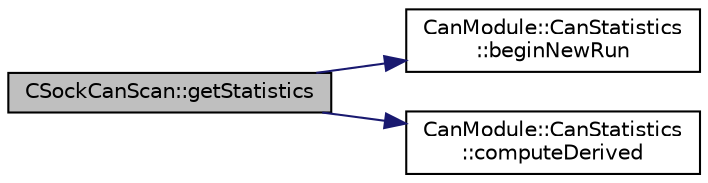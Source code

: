 digraph "CSockCanScan::getStatistics"
{
 // LATEX_PDF_SIZE
  edge [fontname="Helvetica",fontsize="10",labelfontname="Helvetica",labelfontsize="10"];
  node [fontname="Helvetica",fontsize="10",shape=record];
  rankdir="LR";
  Node1 [label="CSockCanScan::getStatistics",height=0.2,width=0.4,color="black", fillcolor="grey75", style="filled", fontcolor="black",tooltip=" "];
  Node1 -> Node2 [color="midnightblue",fontsize="10",style="solid"];
  Node2 [label="CanModule::CanStatistics\l::beginNewRun",height=0.2,width=0.4,color="black", fillcolor="white", style="filled",URL="$classCanModule_1_1CanStatistics.html#a85e6c87ce5285884a0272088178bb8f6",tooltip=" "];
  Node1 -> Node3 [color="midnightblue",fontsize="10",style="solid"];
  Node3 [label="CanModule::CanStatistics\l::computeDerived",height=0.2,width=0.4,color="black", fillcolor="white", style="filled",URL="$classCanModule_1_1CanStatistics.html#a8ec66bd11141579779f143362b70640e",tooltip=" "];
}
